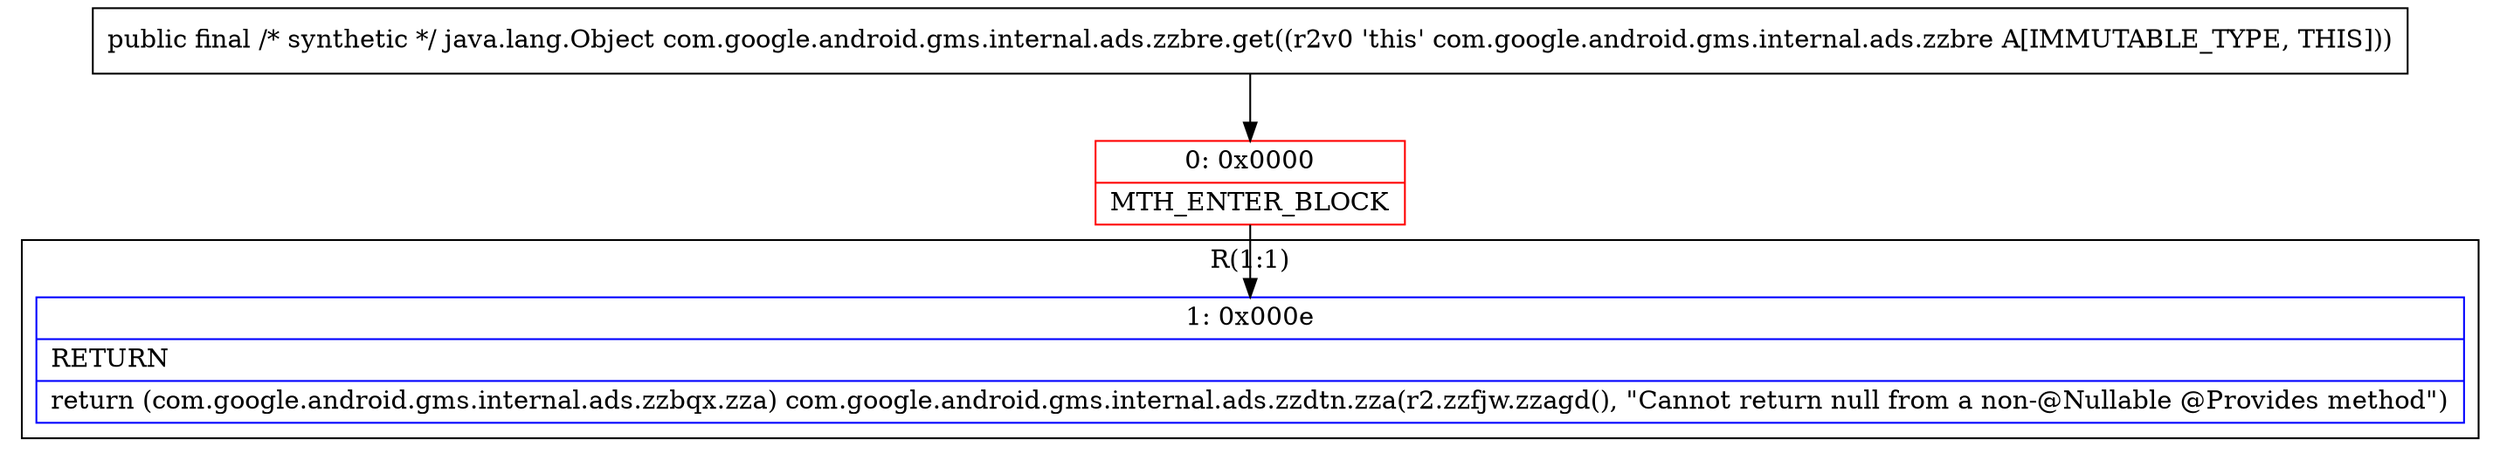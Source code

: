 digraph "CFG forcom.google.android.gms.internal.ads.zzbre.get()Ljava\/lang\/Object;" {
subgraph cluster_Region_1465973133 {
label = "R(1:1)";
node [shape=record,color=blue];
Node_1 [shape=record,label="{1\:\ 0x000e|RETURN\l|return (com.google.android.gms.internal.ads.zzbqx.zza) com.google.android.gms.internal.ads.zzdtn.zza(r2.zzfjw.zzagd(), \"Cannot return null from a non\-@Nullable @Provides method\")\l}"];
}
Node_0 [shape=record,color=red,label="{0\:\ 0x0000|MTH_ENTER_BLOCK\l}"];
MethodNode[shape=record,label="{public final \/* synthetic *\/ java.lang.Object com.google.android.gms.internal.ads.zzbre.get((r2v0 'this' com.google.android.gms.internal.ads.zzbre A[IMMUTABLE_TYPE, THIS])) }"];
MethodNode -> Node_0;
Node_0 -> Node_1;
}

